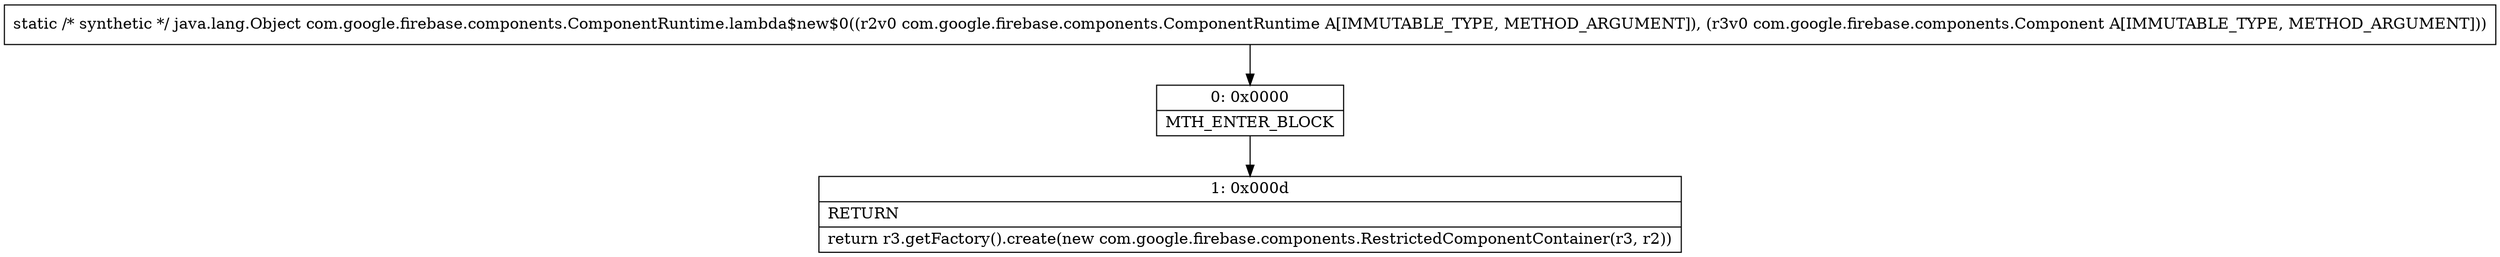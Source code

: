 digraph "CFG forcom.google.firebase.components.ComponentRuntime.lambda$new$0(Lcom\/google\/firebase\/components\/ComponentRuntime;Lcom\/google\/firebase\/components\/Component;)Ljava\/lang\/Object;" {
Node_0 [shape=record,label="{0\:\ 0x0000|MTH_ENTER_BLOCK\l}"];
Node_1 [shape=record,label="{1\:\ 0x000d|RETURN\l|return r3.getFactory().create(new com.google.firebase.components.RestrictedComponentContainer(r3, r2))\l}"];
MethodNode[shape=record,label="{static \/* synthetic *\/ java.lang.Object com.google.firebase.components.ComponentRuntime.lambda$new$0((r2v0 com.google.firebase.components.ComponentRuntime A[IMMUTABLE_TYPE, METHOD_ARGUMENT]), (r3v0 com.google.firebase.components.Component A[IMMUTABLE_TYPE, METHOD_ARGUMENT])) }"];
MethodNode -> Node_0;
Node_0 -> Node_1;
}

